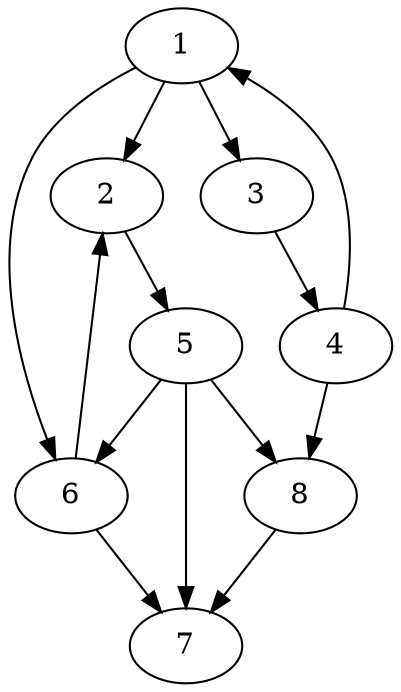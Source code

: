 digraph {
    1 -> 2
    1 -> 3
    1 -> 6
    2 -> 5
    3 -> 4
    4 -> 1
    4 -> 8
    5 -> 6
    5 -> 7
    5 -> 8
    6 -> 2
    6 -> 7
    8 -> 7
}